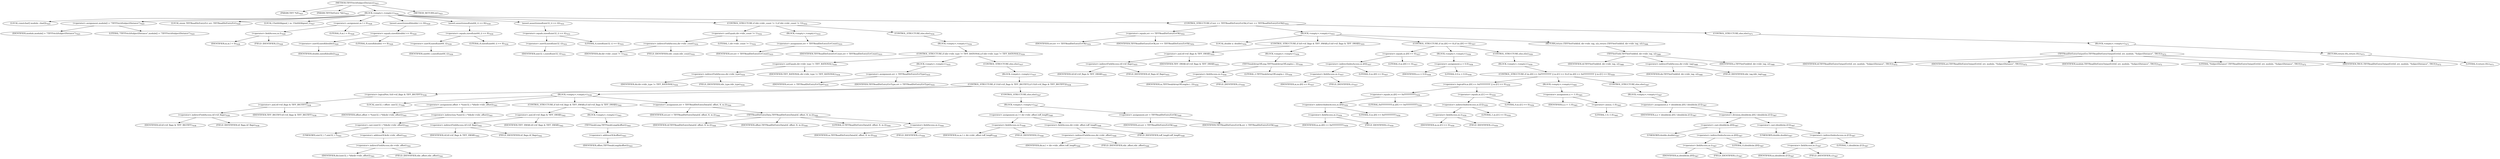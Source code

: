 digraph "TIFFFetchSubjectDistance" {  
"96665" [label = <(METHOD,TIFFFetchSubjectDistance)<SUB>7023</SUB>> ]
"96666" [label = <(PARAM,TIFF *tif)<SUB>7023</SUB>> ]
"96667" [label = <(PARAM,TIFFDirEntry *dir)<SUB>7023</SUB>> ]
"96668" [label = <(BLOCK,&lt;empty&gt;,&lt;empty&gt;)<SUB>7024</SUB>> ]
"96669" [label = <(LOCAL,constchar[] module: char[])<SUB>7025</SUB>> ]
"96670" [label = <(&lt;operator&gt;.assignment,module[] = &quot;TIFFFetchSubjectDistance&quot;)<SUB>7025</SUB>> ]
"96671" [label = <(IDENTIFIER,module,module[] = &quot;TIFFFetchSubjectDistance&quot;)<SUB>7025</SUB>> ]
"96672" [label = <(LITERAL,&quot;TIFFFetchSubjectDistance&quot;,module[] = &quot;TIFFFetchSubjectDistance&quot;)<SUB>7025</SUB>> ]
"96673" [label = <(LOCAL,enum TIFFReadDirEntryErr err: TIFFReadDirEntryErr)<SUB>7026</SUB>> ]
"96674" [label = <(LOCAL,UInt64Aligned_t m: UInt64Aligned_t)<SUB>7027</SUB>> ]
"96675" [label = <(&lt;operator&gt;.assignment,m.l = 0)<SUB>7028</SUB>> ]
"96676" [label = <(&lt;operator&gt;.fieldAccess,m.l)<SUB>7028</SUB>> ]
"96677" [label = <(IDENTIFIER,m,m.l = 0)<SUB>7028</SUB>> ]
"96678" [label = <(FIELD_IDENTIFIER,l,l)<SUB>7028</SUB>> ]
"96679" [label = <(LITERAL,0,m.l = 0)<SUB>7028</SUB>> ]
"96680" [label = <(assert,assert(sizeof(double) == 8))<SUB>7029</SUB>> ]
"96681" [label = <(&lt;operator&gt;.equals,sizeof(double) == 8)<SUB>7029</SUB>> ]
"96682" [label = <(&lt;operator&gt;.sizeOf,sizeof(double))<SUB>7029</SUB>> ]
"96683" [label = <(IDENTIFIER,double,sizeof(double))<SUB>7029</SUB>> ]
"96684" [label = <(LITERAL,8,sizeof(double) == 8)<SUB>7029</SUB>> ]
"96685" [label = <(assert,assert(sizeof(uint64_t) == 8))<SUB>7030</SUB>> ]
"96686" [label = <(&lt;operator&gt;.equals,sizeof(uint64_t) == 8)<SUB>7030</SUB>> ]
"96687" [label = <(&lt;operator&gt;.sizeOf,sizeof(uint64_t))<SUB>7030</SUB>> ]
"96688" [label = <(IDENTIFIER,uint64_t,sizeof(uint64_t))<SUB>7030</SUB>> ]
"96689" [label = <(LITERAL,8,sizeof(uint64_t) == 8)<SUB>7030</SUB>> ]
"96690" [label = <(assert,assert(sizeof(uint32_t) == 4))<SUB>7031</SUB>> ]
"96691" [label = <(&lt;operator&gt;.equals,sizeof(uint32_t) == 4)<SUB>7031</SUB>> ]
"96692" [label = <(&lt;operator&gt;.sizeOf,sizeof(uint32_t))<SUB>7031</SUB>> ]
"96693" [label = <(IDENTIFIER,uint32_t,sizeof(uint32_t))<SUB>7031</SUB>> ]
"96694" [label = <(LITERAL,4,sizeof(uint32_t) == 4)<SUB>7031</SUB>> ]
"96695" [label = <(CONTROL_STRUCTURE,if (dir-&gt;tdir_count != 1),if (dir-&gt;tdir_count != 1))<SUB>7032</SUB>> ]
"96696" [label = <(&lt;operator&gt;.notEquals,dir-&gt;tdir_count != 1)<SUB>7032</SUB>> ]
"96697" [label = <(&lt;operator&gt;.indirectFieldAccess,dir-&gt;tdir_count)<SUB>7032</SUB>> ]
"96698" [label = <(IDENTIFIER,dir,dir-&gt;tdir_count != 1)<SUB>7032</SUB>> ]
"96699" [label = <(FIELD_IDENTIFIER,tdir_count,tdir_count)<SUB>7032</SUB>> ]
"96700" [label = <(LITERAL,1,dir-&gt;tdir_count != 1)<SUB>7032</SUB>> ]
"96701" [label = <(BLOCK,&lt;empty&gt;,&lt;empty&gt;)<SUB>7033</SUB>> ]
"96702" [label = <(&lt;operator&gt;.assignment,err = TIFFReadDirEntryErrCount)<SUB>7033</SUB>> ]
"96703" [label = <(IDENTIFIER,err,err = TIFFReadDirEntryErrCount)<SUB>7033</SUB>> ]
"96704" [label = <(IDENTIFIER,TIFFReadDirEntryErrCount,err = TIFFReadDirEntryErrCount)<SUB>7033</SUB>> ]
"96705" [label = <(CONTROL_STRUCTURE,else,else)<SUB>7034</SUB>> ]
"96706" [label = <(BLOCK,&lt;empty&gt;,&lt;empty&gt;)<SUB>7034</SUB>> ]
"96707" [label = <(CONTROL_STRUCTURE,if (dir-&gt;tdir_type != TIFF_RATIONAL),if (dir-&gt;tdir_type != TIFF_RATIONAL))<SUB>7034</SUB>> ]
"96708" [label = <(&lt;operator&gt;.notEquals,dir-&gt;tdir_type != TIFF_RATIONAL)<SUB>7034</SUB>> ]
"96709" [label = <(&lt;operator&gt;.indirectFieldAccess,dir-&gt;tdir_type)<SUB>7034</SUB>> ]
"96710" [label = <(IDENTIFIER,dir,dir-&gt;tdir_type != TIFF_RATIONAL)<SUB>7034</SUB>> ]
"96711" [label = <(FIELD_IDENTIFIER,tdir_type,tdir_type)<SUB>7034</SUB>> ]
"96712" [label = <(IDENTIFIER,TIFF_RATIONAL,dir-&gt;tdir_type != TIFF_RATIONAL)<SUB>7034</SUB>> ]
"96713" [label = <(BLOCK,&lt;empty&gt;,&lt;empty&gt;)<SUB>7035</SUB>> ]
"96714" [label = <(&lt;operator&gt;.assignment,err = TIFFReadDirEntryErrType)<SUB>7035</SUB>> ]
"96715" [label = <(IDENTIFIER,err,err = TIFFReadDirEntryErrType)<SUB>7035</SUB>> ]
"96716" [label = <(IDENTIFIER,TIFFReadDirEntryErrType,err = TIFFReadDirEntryErrType)<SUB>7035</SUB>> ]
"96717" [label = <(CONTROL_STRUCTURE,else,else)<SUB>7037</SUB>> ]
"96718" [label = <(BLOCK,&lt;empty&gt;,&lt;empty&gt;)<SUB>7037</SUB>> ]
"96719" [label = <(CONTROL_STRUCTURE,if (!(tif-&gt;tif_flags &amp; TIFF_BIGTIFF)),if (!(tif-&gt;tif_flags &amp; TIFF_BIGTIFF)))<SUB>7038</SUB>> ]
"96720" [label = <(&lt;operator&gt;.logicalNot,!(tif-&gt;tif_flags &amp; TIFF_BIGTIFF))<SUB>7038</SUB>> ]
"96721" [label = <(&lt;operator&gt;.and,tif-&gt;tif_flags &amp; TIFF_BIGTIFF)<SUB>7038</SUB>> ]
"96722" [label = <(&lt;operator&gt;.indirectFieldAccess,tif-&gt;tif_flags)<SUB>7038</SUB>> ]
"96723" [label = <(IDENTIFIER,tif,tif-&gt;tif_flags &amp; TIFF_BIGTIFF)<SUB>7038</SUB>> ]
"96724" [label = <(FIELD_IDENTIFIER,tif_flags,tif_flags)<SUB>7038</SUB>> ]
"96725" [label = <(IDENTIFIER,TIFF_BIGTIFF,tif-&gt;tif_flags &amp; TIFF_BIGTIFF)<SUB>7038</SUB>> ]
"96726" [label = <(BLOCK,&lt;empty&gt;,&lt;empty&gt;)<SUB>7039</SUB>> ]
"96727" [label = <(LOCAL,uint32_t offset: uint32_t)<SUB>7040</SUB>> ]
"96728" [label = <(&lt;operator&gt;.assignment,offset = *(uint32_t *)(&amp;dir-&gt;tdir_offset))<SUB>7041</SUB>> ]
"96729" [label = <(IDENTIFIER,offset,offset = *(uint32_t *)(&amp;dir-&gt;tdir_offset))<SUB>7041</SUB>> ]
"96730" [label = <(&lt;operator&gt;.indirection,*(uint32_t *)(&amp;dir-&gt;tdir_offset))<SUB>7041</SUB>> ]
"96731" [label = <(&lt;operator&gt;.cast,(uint32_t *)(&amp;dir-&gt;tdir_offset))<SUB>7041</SUB>> ]
"96732" [label = <(UNKNOWN,uint32_t *,uint32_t *)<SUB>7041</SUB>> ]
"96733" [label = <(&lt;operator&gt;.addressOf,&amp;dir-&gt;tdir_offset)<SUB>7041</SUB>> ]
"96734" [label = <(&lt;operator&gt;.indirectFieldAccess,dir-&gt;tdir_offset)<SUB>7041</SUB>> ]
"96735" [label = <(IDENTIFIER,dir,(uint32_t *)(&amp;dir-&gt;tdir_offset))<SUB>7041</SUB>> ]
"96736" [label = <(FIELD_IDENTIFIER,tdir_offset,tdir_offset)<SUB>7041</SUB>> ]
"96737" [label = <(CONTROL_STRUCTURE,if (tif-&gt;tif_flags &amp; TIFF_SWAB),if (tif-&gt;tif_flags &amp; TIFF_SWAB))<SUB>7042</SUB>> ]
"96738" [label = <(&lt;operator&gt;.and,tif-&gt;tif_flags &amp; TIFF_SWAB)<SUB>7042</SUB>> ]
"96739" [label = <(&lt;operator&gt;.indirectFieldAccess,tif-&gt;tif_flags)<SUB>7042</SUB>> ]
"96740" [label = <(IDENTIFIER,tif,tif-&gt;tif_flags &amp; TIFF_SWAB)<SUB>7042</SUB>> ]
"96741" [label = <(FIELD_IDENTIFIER,tif_flags,tif_flags)<SUB>7042</SUB>> ]
"96742" [label = <(IDENTIFIER,TIFF_SWAB,tif-&gt;tif_flags &amp; TIFF_SWAB)<SUB>7042</SUB>> ]
"96743" [label = <(BLOCK,&lt;empty&gt;,&lt;empty&gt;)<SUB>7043</SUB>> ]
"96744" [label = <(TIFFSwabLong,TIFFSwabLong(&amp;offset))<SUB>7043</SUB>> ]
"96745" [label = <(&lt;operator&gt;.addressOf,&amp;offset)<SUB>7043</SUB>> ]
"96746" [label = <(IDENTIFIER,offset,TIFFSwabLong(&amp;offset))<SUB>7043</SUB>> ]
"96747" [label = <(&lt;operator&gt;.assignment,err = TIFFReadDirEntryData(tif, offset, 8, m.i))<SUB>7044</SUB>> ]
"96748" [label = <(IDENTIFIER,err,err = TIFFReadDirEntryData(tif, offset, 8, m.i))<SUB>7044</SUB>> ]
"96749" [label = <(TIFFReadDirEntryData,TIFFReadDirEntryData(tif, offset, 8, m.i))<SUB>7044</SUB>> ]
"96750" [label = <(IDENTIFIER,tif,TIFFReadDirEntryData(tif, offset, 8, m.i))<SUB>7044</SUB>> ]
"96751" [label = <(IDENTIFIER,offset,TIFFReadDirEntryData(tif, offset, 8, m.i))<SUB>7044</SUB>> ]
"96752" [label = <(LITERAL,8,TIFFReadDirEntryData(tif, offset, 8, m.i))<SUB>7044</SUB>> ]
"96753" [label = <(&lt;operator&gt;.fieldAccess,m.i)<SUB>7044</SUB>> ]
"96754" [label = <(IDENTIFIER,m,TIFFReadDirEntryData(tif, offset, 8, m.i))<SUB>7044</SUB>> ]
"96755" [label = <(FIELD_IDENTIFIER,i,i)<SUB>7044</SUB>> ]
"96756" [label = <(CONTROL_STRUCTURE,else,else)<SUB>7047</SUB>> ]
"96757" [label = <(BLOCK,&lt;empty&gt;,&lt;empty&gt;)<SUB>7047</SUB>> ]
"96758" [label = <(&lt;operator&gt;.assignment,m.l = dir-&gt;tdir_offset.toff_long8)<SUB>7048</SUB>> ]
"96759" [label = <(&lt;operator&gt;.fieldAccess,m.l)<SUB>7048</SUB>> ]
"96760" [label = <(IDENTIFIER,m,m.l = dir-&gt;tdir_offset.toff_long8)<SUB>7048</SUB>> ]
"96761" [label = <(FIELD_IDENTIFIER,l,l)<SUB>7048</SUB>> ]
"96762" [label = <(&lt;operator&gt;.fieldAccess,dir-&gt;tdir_offset.toff_long8)<SUB>7048</SUB>> ]
"96763" [label = <(&lt;operator&gt;.indirectFieldAccess,dir-&gt;tdir_offset)<SUB>7048</SUB>> ]
"96764" [label = <(IDENTIFIER,dir,m.l = dir-&gt;tdir_offset.toff_long8)<SUB>7048</SUB>> ]
"96765" [label = <(FIELD_IDENTIFIER,tdir_offset,tdir_offset)<SUB>7048</SUB>> ]
"96766" [label = <(FIELD_IDENTIFIER,toff_long8,toff_long8)<SUB>7048</SUB>> ]
"96767" [label = <(&lt;operator&gt;.assignment,err = TIFFReadDirEntryErrOk)<SUB>7049</SUB>> ]
"96768" [label = <(IDENTIFIER,err,err = TIFFReadDirEntryErrOk)<SUB>7049</SUB>> ]
"96769" [label = <(IDENTIFIER,TIFFReadDirEntryErrOk,err = TIFFReadDirEntryErrOk)<SUB>7049</SUB>> ]
"96770" [label = <(CONTROL_STRUCTURE,if (err == TIFFReadDirEntryErrOk),if (err == TIFFReadDirEntryErrOk))<SUB>7052</SUB>> ]
"96771" [label = <(&lt;operator&gt;.equals,err == TIFFReadDirEntryErrOk)<SUB>7052</SUB>> ]
"96772" [label = <(IDENTIFIER,err,err == TIFFReadDirEntryErrOk)<SUB>7052</SUB>> ]
"96773" [label = <(IDENTIFIER,TIFFReadDirEntryErrOk,err == TIFFReadDirEntryErrOk)<SUB>7052</SUB>> ]
"96774" [label = <(BLOCK,&lt;empty&gt;,&lt;empty&gt;)<SUB>7053</SUB>> ]
"96775" [label = <(LOCAL,double n: double)<SUB>7054</SUB>> ]
"96776" [label = <(CONTROL_STRUCTURE,if (tif-&gt;tif_flags &amp; TIFF_SWAB),if (tif-&gt;tif_flags &amp; TIFF_SWAB))<SUB>7055</SUB>> ]
"96777" [label = <(&lt;operator&gt;.and,tif-&gt;tif_flags &amp; TIFF_SWAB)<SUB>7055</SUB>> ]
"96778" [label = <(&lt;operator&gt;.indirectFieldAccess,tif-&gt;tif_flags)<SUB>7055</SUB>> ]
"96779" [label = <(IDENTIFIER,tif,tif-&gt;tif_flags &amp; TIFF_SWAB)<SUB>7055</SUB>> ]
"96780" [label = <(FIELD_IDENTIFIER,tif_flags,tif_flags)<SUB>7055</SUB>> ]
"96781" [label = <(IDENTIFIER,TIFF_SWAB,tif-&gt;tif_flags &amp; TIFF_SWAB)<SUB>7055</SUB>> ]
"96782" [label = <(BLOCK,&lt;empty&gt;,&lt;empty&gt;)<SUB>7056</SUB>> ]
"96783" [label = <(TIFFSwabArrayOfLong,TIFFSwabArrayOfLong(m.i, 2))<SUB>7056</SUB>> ]
"96784" [label = <(&lt;operator&gt;.fieldAccess,m.i)<SUB>7056</SUB>> ]
"96785" [label = <(IDENTIFIER,m,TIFFSwabArrayOfLong(m.i, 2))<SUB>7056</SUB>> ]
"96786" [label = <(FIELD_IDENTIFIER,i,i)<SUB>7056</SUB>> ]
"96787" [label = <(LITERAL,2,TIFFSwabArrayOfLong(m.i, 2))<SUB>7056</SUB>> ]
"96788" [label = <(CONTROL_STRUCTURE,if (m.i[0] == 0),if (m.i[0] == 0))<SUB>7057</SUB>> ]
"96789" [label = <(&lt;operator&gt;.equals,m.i[0] == 0)<SUB>7057</SUB>> ]
"96790" [label = <(&lt;operator&gt;.indirectIndexAccess,m.i[0])<SUB>7057</SUB>> ]
"96791" [label = <(&lt;operator&gt;.fieldAccess,m.i)<SUB>7057</SUB>> ]
"96792" [label = <(IDENTIFIER,m,m.i[0] == 0)<SUB>7057</SUB>> ]
"96793" [label = <(FIELD_IDENTIFIER,i,i)<SUB>7057</SUB>> ]
"96794" [label = <(LITERAL,0,m.i[0] == 0)<SUB>7057</SUB>> ]
"96795" [label = <(LITERAL,0,m.i[0] == 0)<SUB>7057</SUB>> ]
"96796" [label = <(BLOCK,&lt;empty&gt;,&lt;empty&gt;)<SUB>7058</SUB>> ]
"96797" [label = <(&lt;operator&gt;.assignment,n = 0.0)<SUB>7058</SUB>> ]
"96798" [label = <(IDENTIFIER,n,n = 0.0)<SUB>7058</SUB>> ]
"96799" [label = <(LITERAL,0.0,n = 0.0)<SUB>7058</SUB>> ]
"96800" [label = <(CONTROL_STRUCTURE,else,else)<SUB>7059</SUB>> ]
"96801" [label = <(BLOCK,&lt;empty&gt;,&lt;empty&gt;)<SUB>7059</SUB>> ]
"96802" [label = <(CONTROL_STRUCTURE,if (m.i[0] == 0xFFFFFFFF || m.i[1] == 0),if (m.i[0] == 0xFFFFFFFF || m.i[1] == 0))<SUB>7059</SUB>> ]
"96803" [label = <(&lt;operator&gt;.logicalOr,m.i[0] == 0xFFFFFFFF || m.i[1] == 0)<SUB>7059</SUB>> ]
"96804" [label = <(&lt;operator&gt;.equals,m.i[0] == 0xFFFFFFFF)<SUB>7059</SUB>> ]
"96805" [label = <(&lt;operator&gt;.indirectIndexAccess,m.i[0])<SUB>7059</SUB>> ]
"96806" [label = <(&lt;operator&gt;.fieldAccess,m.i)<SUB>7059</SUB>> ]
"96807" [label = <(IDENTIFIER,m,m.i[0] == 0xFFFFFFFF)<SUB>7059</SUB>> ]
"96808" [label = <(FIELD_IDENTIFIER,i,i)<SUB>7059</SUB>> ]
"96809" [label = <(LITERAL,0,m.i[0] == 0xFFFFFFFF)<SUB>7059</SUB>> ]
"96810" [label = <(LITERAL,0xFFFFFFFF,m.i[0] == 0xFFFFFFFF)<SUB>7059</SUB>> ]
"96811" [label = <(&lt;operator&gt;.equals,m.i[1] == 0)<SUB>7059</SUB>> ]
"96812" [label = <(&lt;operator&gt;.indirectIndexAccess,m.i[1])<SUB>7059</SUB>> ]
"96813" [label = <(&lt;operator&gt;.fieldAccess,m.i)<SUB>7059</SUB>> ]
"96814" [label = <(IDENTIFIER,m,m.i[1] == 0)<SUB>7059</SUB>> ]
"96815" [label = <(FIELD_IDENTIFIER,i,i)<SUB>7059</SUB>> ]
"96816" [label = <(LITERAL,1,m.i[1] == 0)<SUB>7059</SUB>> ]
"96817" [label = <(LITERAL,0,m.i[1] == 0)<SUB>7059</SUB>> ]
"96818" [label = <(BLOCK,&lt;empty&gt;,&lt;empty&gt;)<SUB>7065</SUB>> ]
"96819" [label = <(&lt;operator&gt;.assignment,n = -1.0)<SUB>7065</SUB>> ]
"96820" [label = <(IDENTIFIER,n,n = -1.0)<SUB>7065</SUB>> ]
"96821" [label = <(&lt;operator&gt;.minus,-1.0)<SUB>7065</SUB>> ]
"96822" [label = <(LITERAL,1.0,-1.0)<SUB>7065</SUB>> ]
"96823" [label = <(CONTROL_STRUCTURE,else,else)<SUB>7067</SUB>> ]
"96824" [label = <(BLOCK,&lt;empty&gt;,&lt;empty&gt;)<SUB>7067</SUB>> ]
"96825" [label = <(&lt;operator&gt;.assignment,n = (double)m.i[0] / (double)m.i[1])<SUB>7067</SUB>> ]
"96826" [label = <(IDENTIFIER,n,n = (double)m.i[0] / (double)m.i[1])<SUB>7067</SUB>> ]
"96827" [label = <(&lt;operator&gt;.division,(double)m.i[0] / (double)m.i[1])<SUB>7067</SUB>> ]
"96828" [label = <(&lt;operator&gt;.cast,(double)m.i[0])<SUB>7067</SUB>> ]
"96829" [label = <(UNKNOWN,double,double)<SUB>7067</SUB>> ]
"96830" [label = <(&lt;operator&gt;.indirectIndexAccess,m.i[0])<SUB>7067</SUB>> ]
"96831" [label = <(&lt;operator&gt;.fieldAccess,m.i)<SUB>7067</SUB>> ]
"96832" [label = <(IDENTIFIER,m,(double)m.i[0])<SUB>7067</SUB>> ]
"96833" [label = <(FIELD_IDENTIFIER,i,i)<SUB>7067</SUB>> ]
"96834" [label = <(LITERAL,0,(double)m.i[0])<SUB>7067</SUB>> ]
"96835" [label = <(&lt;operator&gt;.cast,(double)m.i[1])<SUB>7067</SUB>> ]
"96836" [label = <(UNKNOWN,double,double)<SUB>7067</SUB>> ]
"96837" [label = <(&lt;operator&gt;.indirectIndexAccess,m.i[1])<SUB>7067</SUB>> ]
"96838" [label = <(&lt;operator&gt;.fieldAccess,m.i)<SUB>7067</SUB>> ]
"96839" [label = <(IDENTIFIER,m,(double)m.i[1])<SUB>7067</SUB>> ]
"96840" [label = <(FIELD_IDENTIFIER,i,i)<SUB>7067</SUB>> ]
"96841" [label = <(LITERAL,1,(double)m.i[1])<SUB>7067</SUB>> ]
"96842" [label = <(RETURN,return (TIFFSetField(tif, dir-&gt;tdir_tag, n));,return (TIFFSetField(tif, dir-&gt;tdir_tag, n));)<SUB>7068</SUB>> ]
"96843" [label = <(TIFFSetField,TIFFSetField(tif, dir-&gt;tdir_tag, n))<SUB>7068</SUB>> ]
"96844" [label = <(IDENTIFIER,tif,TIFFSetField(tif, dir-&gt;tdir_tag, n))<SUB>7068</SUB>> ]
"96845" [label = <(&lt;operator&gt;.indirectFieldAccess,dir-&gt;tdir_tag)<SUB>7068</SUB>> ]
"96846" [label = <(IDENTIFIER,dir,TIFFSetField(tif, dir-&gt;tdir_tag, n))<SUB>7068</SUB>> ]
"96847" [label = <(FIELD_IDENTIFIER,tdir_tag,tdir_tag)<SUB>7068</SUB>> ]
"96848" [label = <(IDENTIFIER,n,TIFFSetField(tif, dir-&gt;tdir_tag, n))<SUB>7068</SUB>> ]
"96849" [label = <(CONTROL_STRUCTURE,else,else)<SUB>7071</SUB>> ]
"96850" [label = <(BLOCK,&lt;empty&gt;,&lt;empty&gt;)<SUB>7071</SUB>> ]
"96851" [label = <(TIFFReadDirEntryOutputErr,TIFFReadDirEntryOutputErr(tif, err, module, &quot;SubjectDistance&quot;, TRUE))<SUB>7072</SUB>> ]
"96852" [label = <(IDENTIFIER,tif,TIFFReadDirEntryOutputErr(tif, err, module, &quot;SubjectDistance&quot;, TRUE))<SUB>7072</SUB>> ]
"96853" [label = <(IDENTIFIER,err,TIFFReadDirEntryOutputErr(tif, err, module, &quot;SubjectDistance&quot;, TRUE))<SUB>7072</SUB>> ]
"96854" [label = <(IDENTIFIER,module,TIFFReadDirEntryOutputErr(tif, err, module, &quot;SubjectDistance&quot;, TRUE))<SUB>7072</SUB>> ]
"96855" [label = <(LITERAL,&quot;SubjectDistance&quot;,TIFFReadDirEntryOutputErr(tif, err, module, &quot;SubjectDistance&quot;, TRUE))<SUB>7072</SUB>> ]
"96856" [label = <(IDENTIFIER,TRUE,TIFFReadDirEntryOutputErr(tif, err, module, &quot;SubjectDistance&quot;, TRUE))<SUB>7072</SUB>> ]
"96857" [label = <(RETURN,return (0);,return (0);)<SUB>7073</SUB>> ]
"96858" [label = <(LITERAL,0,return (0);)<SUB>7073</SUB>> ]
"96859" [label = <(METHOD_RETURN,int)<SUB>7023</SUB>> ]
  "96665" -> "96666" 
  "96665" -> "96667" 
  "96665" -> "96668" 
  "96665" -> "96859" 
  "96668" -> "96669" 
  "96668" -> "96670" 
  "96668" -> "96673" 
  "96668" -> "96674" 
  "96668" -> "96675" 
  "96668" -> "96680" 
  "96668" -> "96685" 
  "96668" -> "96690" 
  "96668" -> "96695" 
  "96668" -> "96770" 
  "96670" -> "96671" 
  "96670" -> "96672" 
  "96675" -> "96676" 
  "96675" -> "96679" 
  "96676" -> "96677" 
  "96676" -> "96678" 
  "96680" -> "96681" 
  "96681" -> "96682" 
  "96681" -> "96684" 
  "96682" -> "96683" 
  "96685" -> "96686" 
  "96686" -> "96687" 
  "96686" -> "96689" 
  "96687" -> "96688" 
  "96690" -> "96691" 
  "96691" -> "96692" 
  "96691" -> "96694" 
  "96692" -> "96693" 
  "96695" -> "96696" 
  "96695" -> "96701" 
  "96695" -> "96705" 
  "96696" -> "96697" 
  "96696" -> "96700" 
  "96697" -> "96698" 
  "96697" -> "96699" 
  "96701" -> "96702" 
  "96702" -> "96703" 
  "96702" -> "96704" 
  "96705" -> "96706" 
  "96706" -> "96707" 
  "96707" -> "96708" 
  "96707" -> "96713" 
  "96707" -> "96717" 
  "96708" -> "96709" 
  "96708" -> "96712" 
  "96709" -> "96710" 
  "96709" -> "96711" 
  "96713" -> "96714" 
  "96714" -> "96715" 
  "96714" -> "96716" 
  "96717" -> "96718" 
  "96718" -> "96719" 
  "96719" -> "96720" 
  "96719" -> "96726" 
  "96719" -> "96756" 
  "96720" -> "96721" 
  "96721" -> "96722" 
  "96721" -> "96725" 
  "96722" -> "96723" 
  "96722" -> "96724" 
  "96726" -> "96727" 
  "96726" -> "96728" 
  "96726" -> "96737" 
  "96726" -> "96747" 
  "96728" -> "96729" 
  "96728" -> "96730" 
  "96730" -> "96731" 
  "96731" -> "96732" 
  "96731" -> "96733" 
  "96733" -> "96734" 
  "96734" -> "96735" 
  "96734" -> "96736" 
  "96737" -> "96738" 
  "96737" -> "96743" 
  "96738" -> "96739" 
  "96738" -> "96742" 
  "96739" -> "96740" 
  "96739" -> "96741" 
  "96743" -> "96744" 
  "96744" -> "96745" 
  "96745" -> "96746" 
  "96747" -> "96748" 
  "96747" -> "96749" 
  "96749" -> "96750" 
  "96749" -> "96751" 
  "96749" -> "96752" 
  "96749" -> "96753" 
  "96753" -> "96754" 
  "96753" -> "96755" 
  "96756" -> "96757" 
  "96757" -> "96758" 
  "96757" -> "96767" 
  "96758" -> "96759" 
  "96758" -> "96762" 
  "96759" -> "96760" 
  "96759" -> "96761" 
  "96762" -> "96763" 
  "96762" -> "96766" 
  "96763" -> "96764" 
  "96763" -> "96765" 
  "96767" -> "96768" 
  "96767" -> "96769" 
  "96770" -> "96771" 
  "96770" -> "96774" 
  "96770" -> "96849" 
  "96771" -> "96772" 
  "96771" -> "96773" 
  "96774" -> "96775" 
  "96774" -> "96776" 
  "96774" -> "96788" 
  "96774" -> "96842" 
  "96776" -> "96777" 
  "96776" -> "96782" 
  "96777" -> "96778" 
  "96777" -> "96781" 
  "96778" -> "96779" 
  "96778" -> "96780" 
  "96782" -> "96783" 
  "96783" -> "96784" 
  "96783" -> "96787" 
  "96784" -> "96785" 
  "96784" -> "96786" 
  "96788" -> "96789" 
  "96788" -> "96796" 
  "96788" -> "96800" 
  "96789" -> "96790" 
  "96789" -> "96795" 
  "96790" -> "96791" 
  "96790" -> "96794" 
  "96791" -> "96792" 
  "96791" -> "96793" 
  "96796" -> "96797" 
  "96797" -> "96798" 
  "96797" -> "96799" 
  "96800" -> "96801" 
  "96801" -> "96802" 
  "96802" -> "96803" 
  "96802" -> "96818" 
  "96802" -> "96823" 
  "96803" -> "96804" 
  "96803" -> "96811" 
  "96804" -> "96805" 
  "96804" -> "96810" 
  "96805" -> "96806" 
  "96805" -> "96809" 
  "96806" -> "96807" 
  "96806" -> "96808" 
  "96811" -> "96812" 
  "96811" -> "96817" 
  "96812" -> "96813" 
  "96812" -> "96816" 
  "96813" -> "96814" 
  "96813" -> "96815" 
  "96818" -> "96819" 
  "96819" -> "96820" 
  "96819" -> "96821" 
  "96821" -> "96822" 
  "96823" -> "96824" 
  "96824" -> "96825" 
  "96825" -> "96826" 
  "96825" -> "96827" 
  "96827" -> "96828" 
  "96827" -> "96835" 
  "96828" -> "96829" 
  "96828" -> "96830" 
  "96830" -> "96831" 
  "96830" -> "96834" 
  "96831" -> "96832" 
  "96831" -> "96833" 
  "96835" -> "96836" 
  "96835" -> "96837" 
  "96837" -> "96838" 
  "96837" -> "96841" 
  "96838" -> "96839" 
  "96838" -> "96840" 
  "96842" -> "96843" 
  "96843" -> "96844" 
  "96843" -> "96845" 
  "96843" -> "96848" 
  "96845" -> "96846" 
  "96845" -> "96847" 
  "96849" -> "96850" 
  "96850" -> "96851" 
  "96850" -> "96857" 
  "96851" -> "96852" 
  "96851" -> "96853" 
  "96851" -> "96854" 
  "96851" -> "96855" 
  "96851" -> "96856" 
  "96857" -> "96858" 
}
